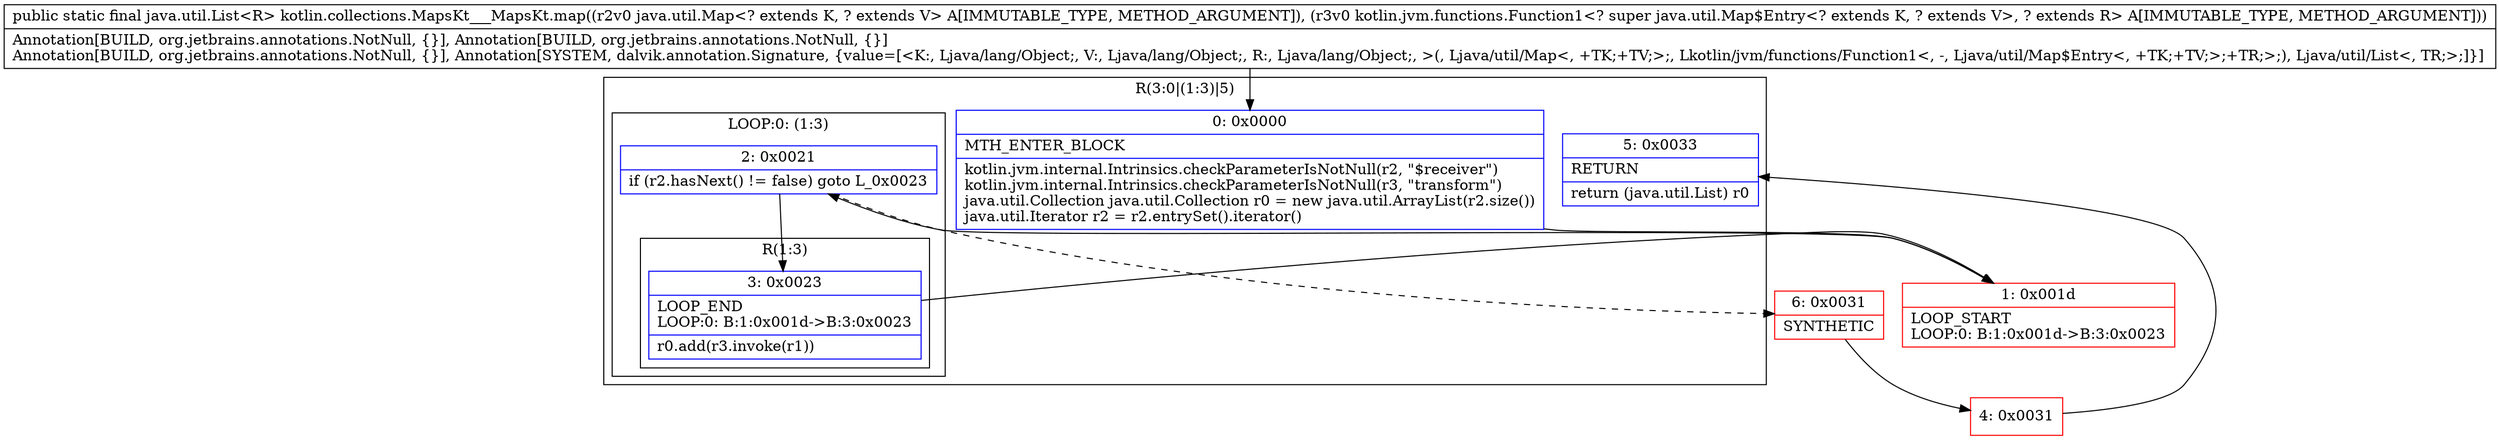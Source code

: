 digraph "CFG forkotlin.collections.MapsKt___MapsKt.map(Ljava\/util\/Map;Lkotlin\/jvm\/functions\/Function1;)Ljava\/util\/List;" {
subgraph cluster_Region_731459349 {
label = "R(3:0|(1:3)|5)";
node [shape=record,color=blue];
Node_0 [shape=record,label="{0\:\ 0x0000|MTH_ENTER_BLOCK\l|kotlin.jvm.internal.Intrinsics.checkParameterIsNotNull(r2, \"$receiver\")\lkotlin.jvm.internal.Intrinsics.checkParameterIsNotNull(r3, \"transform\")\ljava.util.Collection java.util.Collection r0 = new java.util.ArrayList(r2.size())\ljava.util.Iterator r2 = r2.entrySet().iterator()\l}"];
subgraph cluster_LoopRegion_1743237121 {
label = "LOOP:0: (1:3)";
node [shape=record,color=blue];
Node_2 [shape=record,label="{2\:\ 0x0021|if (r2.hasNext() != false) goto L_0x0023\l}"];
subgraph cluster_Region_1957642558 {
label = "R(1:3)";
node [shape=record,color=blue];
Node_3 [shape=record,label="{3\:\ 0x0023|LOOP_END\lLOOP:0: B:1:0x001d\-\>B:3:0x0023\l|r0.add(r3.invoke(r1))\l}"];
}
}
Node_5 [shape=record,label="{5\:\ 0x0033|RETURN\l|return (java.util.List) r0\l}"];
}
Node_1 [shape=record,color=red,label="{1\:\ 0x001d|LOOP_START\lLOOP:0: B:1:0x001d\-\>B:3:0x0023\l}"];
Node_4 [shape=record,color=red,label="{4\:\ 0x0031}"];
Node_6 [shape=record,color=red,label="{6\:\ 0x0031|SYNTHETIC\l}"];
MethodNode[shape=record,label="{public static final java.util.List\<R\> kotlin.collections.MapsKt___MapsKt.map((r2v0 java.util.Map\<? extends K, ? extends V\> A[IMMUTABLE_TYPE, METHOD_ARGUMENT]), (r3v0 kotlin.jvm.functions.Function1\<? super java.util.Map$Entry\<? extends K, ? extends V\>, ? extends R\> A[IMMUTABLE_TYPE, METHOD_ARGUMENT]))  | Annotation[BUILD, org.jetbrains.annotations.NotNull, \{\}], Annotation[BUILD, org.jetbrains.annotations.NotNull, \{\}]\lAnnotation[BUILD, org.jetbrains.annotations.NotNull, \{\}], Annotation[SYSTEM, dalvik.annotation.Signature, \{value=[\<K:, Ljava\/lang\/Object;, V:, Ljava\/lang\/Object;, R:, Ljava\/lang\/Object;, \>(, Ljava\/util\/Map\<, +TK;+TV;\>;, Lkotlin\/jvm\/functions\/Function1\<, \-, Ljava\/util\/Map$Entry\<, +TK;+TV;\>;+TR;\>;), Ljava\/util\/List\<, TR;\>;]\}]\l}"];
MethodNode -> Node_0;
Node_0 -> Node_1;
Node_2 -> Node_3;
Node_2 -> Node_6[style=dashed];
Node_3 -> Node_1;
Node_1 -> Node_2;
Node_4 -> Node_5;
Node_6 -> Node_4;
}

